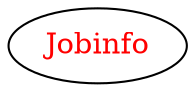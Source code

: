 digraph dependencyGraph {
 concentrate=true;
 ranksep="2.0";
 rankdir="LR"; 
 splines="ortho";
"Jobinfo" [fontcolor="red"];
}